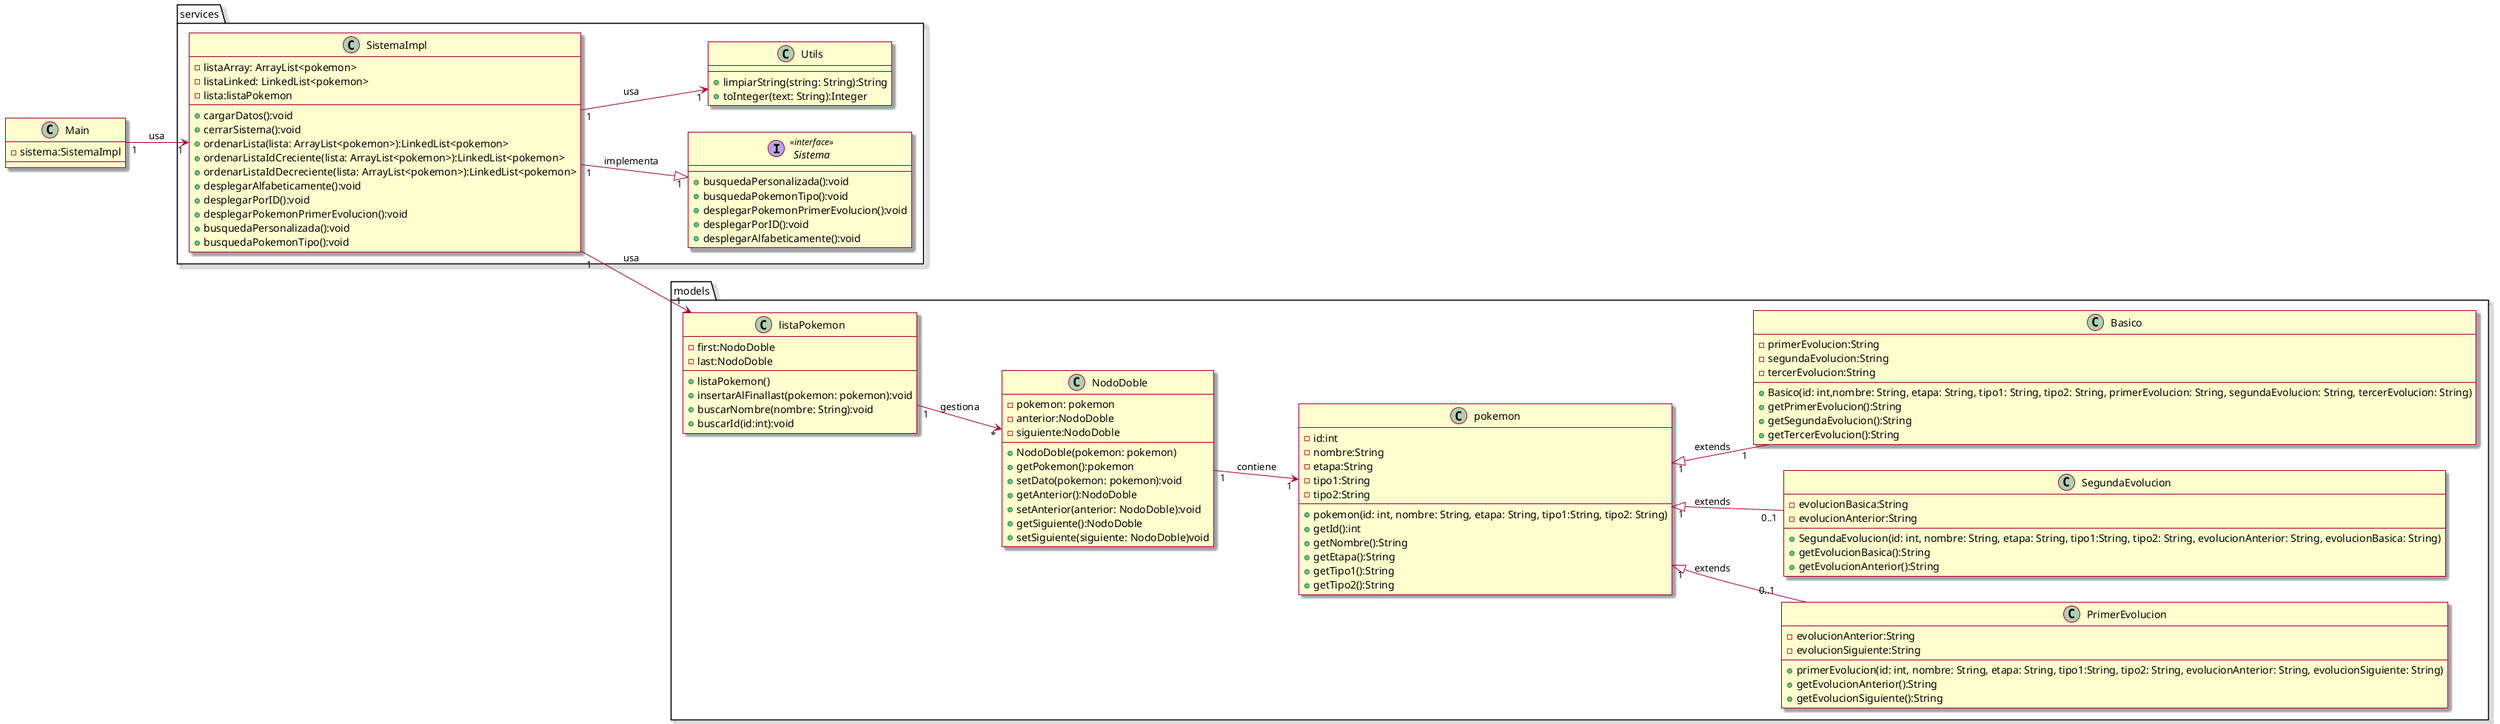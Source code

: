@startuml

skin rose
left to right direction
services.SistemaImpl"1"--|>"1"services.Sistema:implementa
services.SistemaImpl"1"-->"1"services.Utils:usa
Main"1"-->"1"services.SistemaImpl:usa

services.SistemaImpl"1"-->"1"models.listaPokemon:usa
models.listaPokemon"1"-->"*"models.NodoDoble:gestiona
models.NodoDoble"1"-->"1"models.pokemon:contiene
models.pokemon "1"<|--"0..1"models.PrimerEvolucion:extends
models.pokemon"1"<|--"0..1"models.SegundaEvolucion:extends
models.pokemon"1"<|--"1"models.Basico:extends



class Main
{
-sistema:SistemaImpl
}
package services
{
interface Sistema <<interface>>
{
+busquedaPersonalizada():void
+busquedaPokemonTipo():void
+desplegarPokemonPrimerEvolucion():void
+desplegarPorID():void
+desplegarAlfabeticamente():void
}
class SistemaImpl
{
-listaArray: ArrayList<pokemon>
-listaLinked: LinkedList<pokemon>
-lista:listaPokemon
+cargarDatos():void
+cerrarSistema():void
+ordenarLista(lista: ArrayList<pokemon>):LinkedList<pokemon>
+ordenarListaIdCreciente(lista: ArrayList<pokemon>):LinkedList<pokemon>
+ordenarListaIdDecreciente(lista: ArrayList<pokemon>):LinkedList<pokemon>
+desplegarAlfabeticamente():void
+desplegarPorID():void
+desplegarPokemonPrimerEvolucion():void
+busquedaPersonalizada():void
+busquedaPokemonTipo():void
}
class Utils
{
+limpiarString(string: String):String
+toInteger(text: String):Integer
}

}



package models
{
class Basico
{
-primerEvolucion:String
-segundaEvolucion:String
-tercerEvolucion:String
+Basico(id: int,nombre: String, etapa: String, tipo1: String, tipo2: String, primerEvolucion: String, segundaEvolucion: String, tercerEvolucion: String)
+getPrimerEvolucion():String
+getSegundaEvolucion():String
+getTercerEvolucion():String
}
class listaPokemon
{
-first:NodoDoble
-last:NodoDoble
+listaPokemon()
+insertarAlFinallast(pokemon: pokemon):void
+buscarNombre(nombre: String):void
+buscarId(id:int):void
}
class NodoDoble
{
-pokemon: pokemon
-anterior:NodoDoble
-siguiente:NodoDoble
+NodoDoble(pokemon: pokemon)
+getPokemon():pokemon
+setDato(pokemon: pokemon):void
+getAnterior():NodoDoble
+setAnterior(anterior: NodoDoble):void
+getSiguiente():NodoDoble
+setSiguiente(siguiente: NodoDoble)void
}
class pokemon
{
-id:int
-nombre:String
-etapa:String
-tipo1:String
-tipo2:String
+pokemon(id: int, nombre: String, etapa: String, tipo1:String, tipo2: String)
+getId():int
+getNombre():String
+getEtapa():String
+getTipo1():String
+getTipo2():String
}
class PrimerEvolucion
{
-evolucionAnterior:String
-evolucionSiguiente:String
+primerEvolucion(id: int, nombre: String, etapa: String, tipo1:String, tipo2: String, evolucionAnterior: String, evolucionSiguiente: String)
+getEvolucionAnterior():String
+getEvolucionSiguiente():String
}
class SegundaEvolucion
{
-evolucionBasica:String
-evolucionAnterior:String
+SegundaEvolucion(id: int, nombre: String, etapa: String, tipo1:String, tipo2: String, evolucionAnterior: String, evolucionBasica: String)
+getEvolucionBasica():String
+getEvolucionAnterior():String

}
}
@enduml